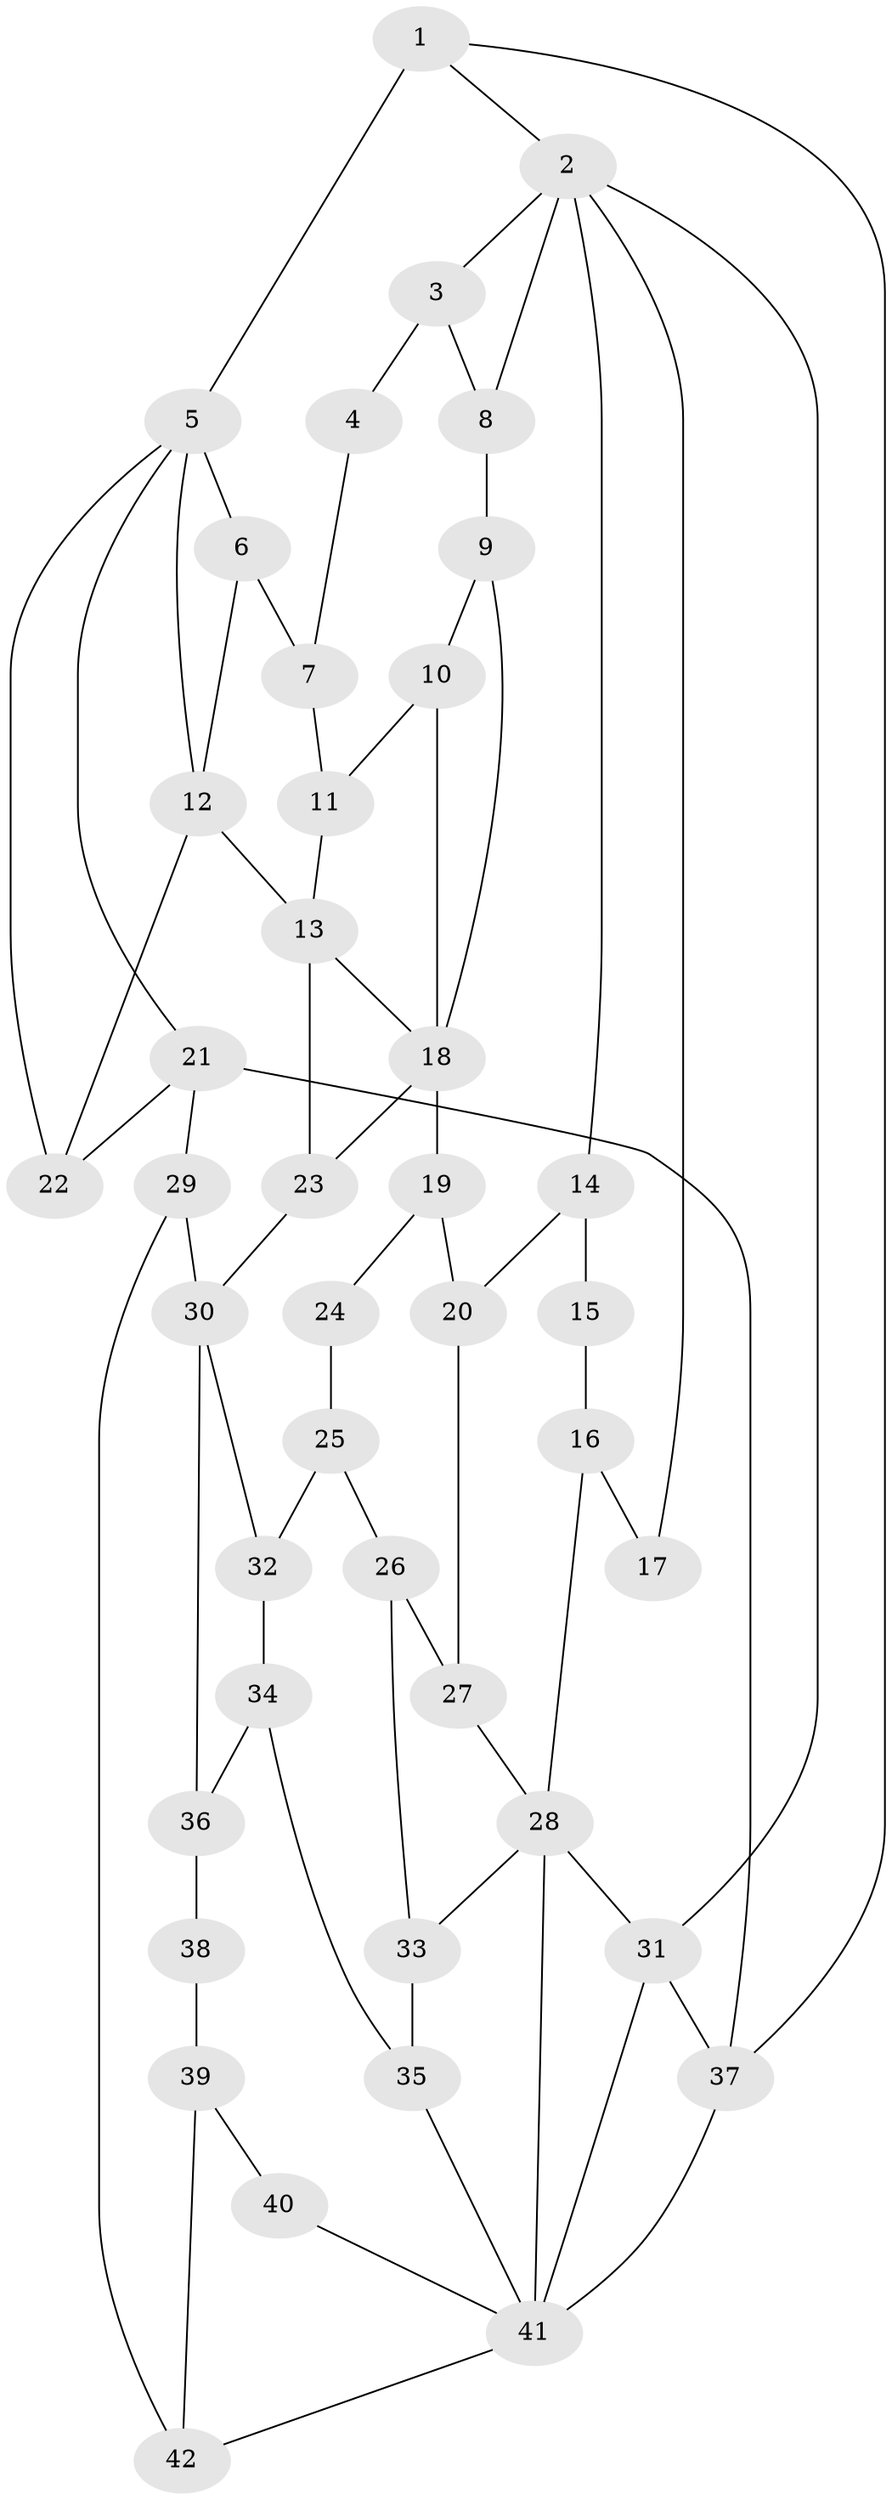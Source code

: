 // original degree distribution, {3: 0.024096385542168676, 5: 0.5542168674698795, 4: 0.2289156626506024, 6: 0.1927710843373494}
// Generated by graph-tools (version 1.1) at 2025/54/03/04/25 22:54:42]
// undirected, 42 vertices, 69 edges
graph export_dot {
  node [color=gray90,style=filled];
  1;
  2;
  3;
  4;
  5;
  6;
  7;
  8;
  9;
  10;
  11;
  12;
  13;
  14;
  15;
  16;
  17;
  18;
  19;
  20;
  21;
  22;
  23;
  24;
  25;
  26;
  27;
  28;
  29;
  30;
  31;
  32;
  33;
  34;
  35;
  36;
  37;
  38;
  39;
  40;
  41;
  42;
  1 -- 2 [weight=1.0];
  1 -- 5 [weight=2.0];
  1 -- 37 [weight=1.0];
  2 -- 3 [weight=1.0];
  2 -- 8 [weight=1.0];
  2 -- 14 [weight=1.0];
  2 -- 17 [weight=1.0];
  2 -- 31 [weight=1.0];
  3 -- 4 [weight=1.0];
  3 -- 8 [weight=1.0];
  4 -- 7 [weight=1.0];
  5 -- 6 [weight=1.0];
  5 -- 12 [weight=1.0];
  5 -- 21 [weight=1.0];
  5 -- 22 [weight=1.0];
  6 -- 7 [weight=1.0];
  6 -- 12 [weight=1.0];
  7 -- 11 [weight=1.0];
  8 -- 9 [weight=1.0];
  9 -- 10 [weight=1.0];
  9 -- 18 [weight=1.0];
  10 -- 11 [weight=1.0];
  10 -- 18 [weight=1.0];
  11 -- 13 [weight=1.0];
  12 -- 13 [weight=2.0];
  12 -- 22 [weight=1.0];
  13 -- 18 [weight=1.0];
  13 -- 23 [weight=2.0];
  14 -- 15 [weight=1.0];
  14 -- 20 [weight=1.0];
  15 -- 16 [weight=2.0];
  16 -- 17 [weight=2.0];
  16 -- 28 [weight=2.0];
  18 -- 19 [weight=2.0];
  18 -- 23 [weight=1.0];
  19 -- 20 [weight=1.0];
  19 -- 24 [weight=2.0];
  20 -- 27 [weight=1.0];
  21 -- 22 [weight=1.0];
  21 -- 29 [weight=2.0];
  21 -- 37 [weight=1.0];
  23 -- 30 [weight=2.0];
  24 -- 25 [weight=1.0];
  25 -- 26 [weight=1.0];
  25 -- 32 [weight=1.0];
  26 -- 27 [weight=1.0];
  26 -- 33 [weight=1.0];
  27 -- 28 [weight=1.0];
  28 -- 31 [weight=1.0];
  28 -- 33 [weight=1.0];
  28 -- 41 [weight=1.0];
  29 -- 30 [weight=2.0];
  29 -- 42 [weight=2.0];
  30 -- 32 [weight=1.0];
  30 -- 36 [weight=1.0];
  31 -- 37 [weight=1.0];
  31 -- 41 [weight=1.0];
  32 -- 34 [weight=1.0];
  33 -- 35 [weight=1.0];
  34 -- 35 [weight=1.0];
  34 -- 36 [weight=1.0];
  35 -- 41 [weight=1.0];
  36 -- 38 [weight=1.0];
  37 -- 41 [weight=1.0];
  38 -- 39 [weight=2.0];
  39 -- 40 [weight=2.0];
  39 -- 42 [weight=2.0];
  40 -- 41 [weight=1.0];
  41 -- 42 [weight=1.0];
}
